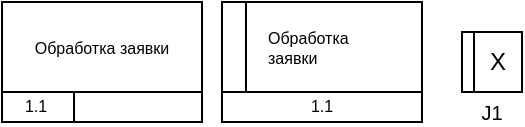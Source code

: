 <mxfile version="26.2.14">
  <diagram id="vX6xC0HKu8AdidH3YZPW" name="Page-1">
    <mxGraphModel dx="1225" dy="1656" grid="1" gridSize="10" guides="1" tooltips="1" connect="1" arrows="1" fold="1" page="1" pageScale="1" pageWidth="850" pageHeight="1100" math="0" shadow="0">
      <root>
        <mxCell id="0" />
        <mxCell id="1" parent="0" />
        <mxCell id="psplkfs4_8VYPCOgKPKU-22" value="" style="group" vertex="1" connectable="0" parent="1">
          <mxGeometry x="60" y="230" width="100" height="60" as="geometry" />
        </mxCell>
        <mxCell id="psplkfs4_8VYPCOgKPKU-15" value="" style="rounded=0;whiteSpace=wrap;html=1;" vertex="1" parent="psplkfs4_8VYPCOgKPKU-22">
          <mxGeometry width="100" height="60" as="geometry" />
        </mxCell>
        <mxCell id="psplkfs4_8VYPCOgKPKU-16" value="" style="endArrow=none;html=1;rounded=0;exitX=0;exitY=0.75;exitDx=0;exitDy=0;entryX=1;entryY=0.75;entryDx=0;entryDy=0;" edge="1" parent="psplkfs4_8VYPCOgKPKU-22" source="psplkfs4_8VYPCOgKPKU-15" target="psplkfs4_8VYPCOgKPKU-15">
          <mxGeometry width="50" height="50" relative="1" as="geometry">
            <mxPoint x="-20" y="50" as="sourcePoint" />
            <mxPoint x="30" as="targetPoint" />
          </mxGeometry>
        </mxCell>
        <mxCell id="psplkfs4_8VYPCOgKPKU-17" value="" style="endArrow=none;html=1;rounded=0;exitX=0.36;exitY=0.997;exitDx=0;exitDy=0;exitPerimeter=0;" edge="1" parent="psplkfs4_8VYPCOgKPKU-22" source="psplkfs4_8VYPCOgKPKU-15">
          <mxGeometry width="50" height="50" relative="1" as="geometry">
            <mxPoint x="-20" y="50" as="sourcePoint" />
            <mxPoint x="36" y="45" as="targetPoint" />
          </mxGeometry>
        </mxCell>
        <mxCell id="psplkfs4_8VYPCOgKPKU-19" value="1.1" style="text;html=1;align=center;verticalAlign=middle;whiteSpace=wrap;rounded=0;fontSize=8;" vertex="1" parent="psplkfs4_8VYPCOgKPKU-22">
          <mxGeometry x="7" y="47" width="20" height="10" as="geometry" />
        </mxCell>
        <mxCell id="psplkfs4_8VYPCOgKPKU-21" value="Обработка заявки" style="text;html=1;align=center;verticalAlign=middle;whiteSpace=wrap;rounded=0;fontSize=8;" vertex="1" parent="psplkfs4_8VYPCOgKPKU-22">
          <mxGeometry x="10" y="8" width="80" height="30" as="geometry" />
        </mxCell>
        <mxCell id="psplkfs4_8VYPCOgKPKU-30" value="" style="group" vertex="1" connectable="0" parent="1">
          <mxGeometry x="170" y="230" width="100" height="60" as="geometry" />
        </mxCell>
        <mxCell id="psplkfs4_8VYPCOgKPKU-24" value="" style="rounded=0;whiteSpace=wrap;html=1;" vertex="1" parent="psplkfs4_8VYPCOgKPKU-30">
          <mxGeometry width="100" height="60" as="geometry" />
        </mxCell>
        <mxCell id="psplkfs4_8VYPCOgKPKU-25" value="" style="endArrow=none;html=1;rounded=0;exitX=0;exitY=0.75;exitDx=0;exitDy=0;entryX=1;entryY=0.75;entryDx=0;entryDy=0;" edge="1" parent="psplkfs4_8VYPCOgKPKU-30" source="psplkfs4_8VYPCOgKPKU-24" target="psplkfs4_8VYPCOgKPKU-24">
          <mxGeometry width="50" height="50" relative="1" as="geometry">
            <mxPoint x="-20" y="50" as="sourcePoint" />
            <mxPoint x="30" as="targetPoint" />
          </mxGeometry>
        </mxCell>
        <mxCell id="psplkfs4_8VYPCOgKPKU-26" value="" style="endArrow=none;html=1;rounded=0;" edge="1" parent="psplkfs4_8VYPCOgKPKU-30">
          <mxGeometry width="50" height="50" relative="1" as="geometry">
            <mxPoint x="12" y="45" as="sourcePoint" />
            <mxPoint x="12" as="targetPoint" />
          </mxGeometry>
        </mxCell>
        <mxCell id="psplkfs4_8VYPCOgKPKU-27" value="1.1" style="text;html=1;align=center;verticalAlign=middle;whiteSpace=wrap;rounded=0;fontSize=8;" vertex="1" parent="psplkfs4_8VYPCOgKPKU-30">
          <mxGeometry x="40" y="47" width="20" height="10" as="geometry" />
        </mxCell>
        <mxCell id="psplkfs4_8VYPCOgKPKU-28" value="Обработка заявки" style="text;html=1;align=left;verticalAlign=middle;whiteSpace=wrap;rounded=0;fontSize=8;" vertex="1" parent="psplkfs4_8VYPCOgKPKU-30">
          <mxGeometry x="21" y="8" width="69" height="30" as="geometry" />
        </mxCell>
        <mxCell id="psplkfs4_8VYPCOgKPKU-37" value="" style="group" vertex="1" connectable="0" parent="1">
          <mxGeometry x="290" y="245" width="30" height="45" as="geometry" />
        </mxCell>
        <mxCell id="psplkfs4_8VYPCOgKPKU-31" value="" style="rounded=0;whiteSpace=wrap;html=1;" vertex="1" parent="psplkfs4_8VYPCOgKPKU-37">
          <mxGeometry width="30" height="30" as="geometry" />
        </mxCell>
        <mxCell id="psplkfs4_8VYPCOgKPKU-32" value="" style="endArrow=none;html=1;rounded=0;" edge="1" parent="psplkfs4_8VYPCOgKPKU-37">
          <mxGeometry width="50" height="50" relative="1" as="geometry">
            <mxPoint x="6" as="sourcePoint" />
            <mxPoint x="6" y="30" as="targetPoint" />
          </mxGeometry>
        </mxCell>
        <mxCell id="psplkfs4_8VYPCOgKPKU-33" value="X" style="text;html=1;align=center;verticalAlign=middle;whiteSpace=wrap;rounded=0;" vertex="1" parent="psplkfs4_8VYPCOgKPKU-37">
          <mxGeometry x="6" width="24" height="30" as="geometry" />
        </mxCell>
        <mxCell id="psplkfs4_8VYPCOgKPKU-35" value="J1" style="text;html=1;align=center;verticalAlign=middle;whiteSpace=wrap;rounded=0;fontSize=10;" vertex="1" parent="psplkfs4_8VYPCOgKPKU-37">
          <mxGeometry x="3" y="35" width="24" height="10" as="geometry" />
        </mxCell>
      </root>
    </mxGraphModel>
  </diagram>
</mxfile>
